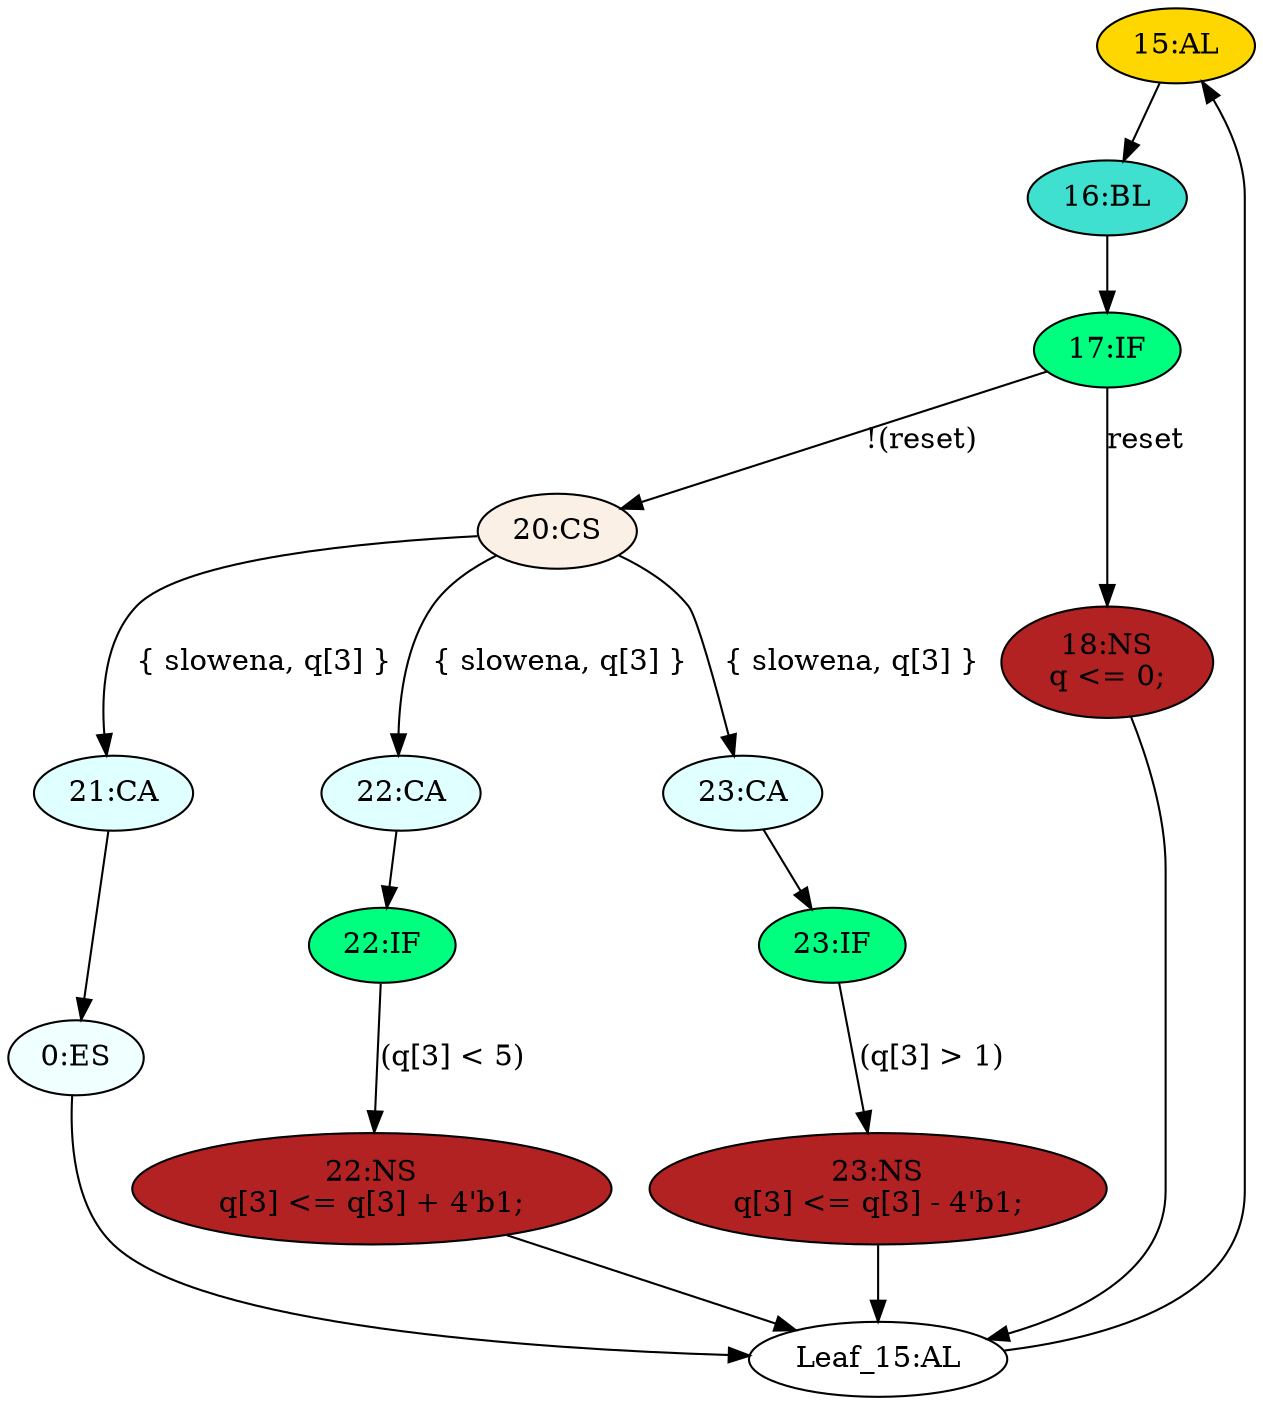 strict digraph "compose( ,  )" {
	node [label="\N"];
	"15:AL"	[ast="<pyverilog.vparser.ast.Always object at 0x7fb2e8eb5390>",
		clk_sens=True,
		fillcolor=gold,
		label="15:AL",
		sens="['clk']",
		statements="[]",
		style=filled,
		typ=Always,
		use_var="['q', 'reset', 'slowena']"];
	"16:BL"	[ast="<pyverilog.vparser.ast.Block object at 0x7fb2e8eb5690>",
		fillcolor=turquoise,
		label="16:BL",
		statements="[]",
		style=filled,
		typ=Block];
	"15:AL" -> "16:BL"	[cond="[]",
		lineno=None];
	"23:NS"	[ast="<pyverilog.vparser.ast.NonblockingSubstitution object at 0x7fb2e8eaa250>",
		fillcolor=firebrick,
		label="23:NS
q[3] <= q[3] - 4'b1;",
		statements="[<pyverilog.vparser.ast.NonblockingSubstitution object at 0x7fb2e8eaa250>]",
		style=filled,
		typ=NonblockingSubstitution];
	"Leaf_15:AL"	[def_var="['q']",
		label="Leaf_15:AL"];
	"23:NS" -> "Leaf_15:AL"	[cond="[]",
		lineno=None];
	"20:CS"	[ast="<pyverilog.vparser.ast.CaseStatement object at 0x7fb2e8b8ecd0>",
		fillcolor=linen,
		label="20:CS",
		statements="[]",
		style=filled,
		typ=CaseStatement];
	"21:CA"	[ast="<pyverilog.vparser.ast.Case object at 0x7fb2e8be4210>",
		fillcolor=lightcyan,
		label="21:CA",
		statements="[]",
		style=filled,
		typ=Case];
	"20:CS" -> "21:CA"	[cond="['slowena', 'q']",
		label="{ slowena, q[3] }",
		lineno=20];
	"22:CA"	[ast="<pyverilog.vparser.ast.Case object at 0x7fb2e8b8e550>",
		fillcolor=lightcyan,
		label="22:CA",
		statements="[]",
		style=filled,
		typ=Case];
	"20:CS" -> "22:CA"	[cond="['slowena', 'q']",
		label="{ slowena, q[3] }",
		lineno=20];
	"23:CA"	[ast="<pyverilog.vparser.ast.Case object at 0x7fb2e8be7ad0>",
		fillcolor=lightcyan,
		label="23:CA",
		statements="[]",
		style=filled,
		typ=Case];
	"20:CS" -> "23:CA"	[cond="['slowena', 'q']",
		label="{ slowena, q[3] }",
		lineno=20];
	"22:IF"	[ast="<pyverilog.vparser.ast.IfStatement object at 0x7fb2e8bfd6d0>",
		fillcolor=springgreen,
		label="22:IF",
		statements="[]",
		style=filled,
		typ=IfStatement];
	"22:NS"	[ast="<pyverilog.vparser.ast.NonblockingSubstitution object at 0x7fb2e8be7850>",
		fillcolor=firebrick,
		label="22:NS
q[3] <= q[3] + 4'b1;",
		statements="[<pyverilog.vparser.ast.NonblockingSubstitution object at 0x7fb2e8be7850>]",
		style=filled,
		typ=NonblockingSubstitution];
	"22:IF" -> "22:NS"	[cond="['q']",
		label="(q[3] < 5)",
		lineno=22];
	"0:ES"	[ast="<pyverilog.vparser.ast.EventStatement object at 0x7fb2e8be4ed0>",
		fillcolor=azure,
		label="0:ES",
		statements="[]",
		style=filled,
		typ=EventStatement];
	"21:CA" -> "0:ES"	[cond="[]",
		lineno=None];
	"23:IF"	[ast="<pyverilog.vparser.ast.IfStatement object at 0x7fb2e8be7550>",
		fillcolor=springgreen,
		label="23:IF",
		statements="[]",
		style=filled,
		typ=IfStatement];
	"23:IF" -> "23:NS"	[cond="['q']",
		label="(q[3] > 1)",
		lineno=23];
	"17:IF"	[ast="<pyverilog.vparser.ast.IfStatement object at 0x7fb2e8b96810>",
		fillcolor=springgreen,
		label="17:IF",
		statements="[]",
		style=filled,
		typ=IfStatement];
	"17:IF" -> "20:CS"	[cond="['reset']",
		label="!(reset)",
		lineno=17];
	"18:NS"	[ast="<pyverilog.vparser.ast.NonblockingSubstitution object at 0x7fb2e8b96910>",
		fillcolor=firebrick,
		label="18:NS
q <= 0;",
		statements="[<pyverilog.vparser.ast.NonblockingSubstitution object at 0x7fb2e8b96910>]",
		style=filled,
		typ=NonblockingSubstitution];
	"17:IF" -> "18:NS"	[cond="['reset']",
		label=reset,
		lineno=17];
	"0:ES" -> "Leaf_15:AL"	[cond="[]",
		lineno=None];
	"Leaf_15:AL" -> "15:AL";
	"18:NS" -> "Leaf_15:AL"	[cond="[]",
		lineno=None];
	"22:CA" -> "22:IF"	[cond="[]",
		lineno=None];
	"23:CA" -> "23:IF"	[cond="[]",
		lineno=None];
	"22:NS" -> "Leaf_15:AL"	[cond="[]",
		lineno=None];
	"16:BL" -> "17:IF"	[cond="[]",
		lineno=None];
}
